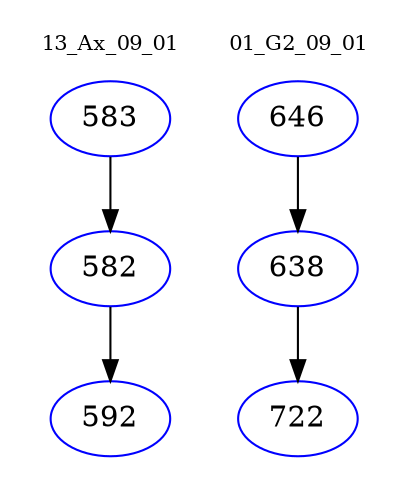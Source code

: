 digraph{
subgraph cluster_0 {
color = white
label = "13_Ax_09_01";
fontsize=10;
T0_583 [label="583", color="blue"]
T0_583 -> T0_582 [color="black"]
T0_582 [label="582", color="blue"]
T0_582 -> T0_592 [color="black"]
T0_592 [label="592", color="blue"]
}
subgraph cluster_1 {
color = white
label = "01_G2_09_01";
fontsize=10;
T1_646 [label="646", color="blue"]
T1_646 -> T1_638 [color="black"]
T1_638 [label="638", color="blue"]
T1_638 -> T1_722 [color="black"]
T1_722 [label="722", color="blue"]
}
}
